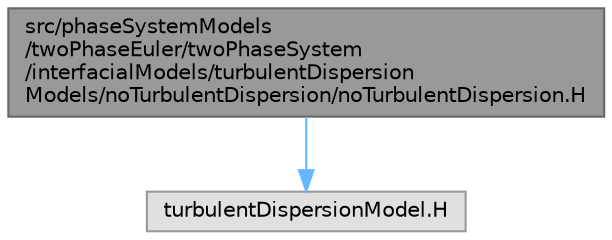 digraph "src/phaseSystemModels/twoPhaseEuler/twoPhaseSystem/interfacialModels/turbulentDispersionModels/noTurbulentDispersion/noTurbulentDispersion.H"
{
 // LATEX_PDF_SIZE
  bgcolor="transparent";
  edge [fontname=Helvetica,fontsize=10,labelfontname=Helvetica,labelfontsize=10];
  node [fontname=Helvetica,fontsize=10,shape=box,height=0.2,width=0.4];
  Node1 [id="Node000001",label="src/phaseSystemModels\l/twoPhaseEuler/twoPhaseSystem\l/interfacialModels/turbulentDispersion\lModels/noTurbulentDispersion/noTurbulentDispersion.H",height=0.2,width=0.4,color="gray40", fillcolor="grey60", style="filled", fontcolor="black",tooltip=" "];
  Node1 -> Node2 [id="edge1_Node000001_Node000002",color="steelblue1",style="solid",tooltip=" "];
  Node2 [id="Node000002",label="turbulentDispersionModel.H",height=0.2,width=0.4,color="grey60", fillcolor="#E0E0E0", style="filled",tooltip=" "];
}

